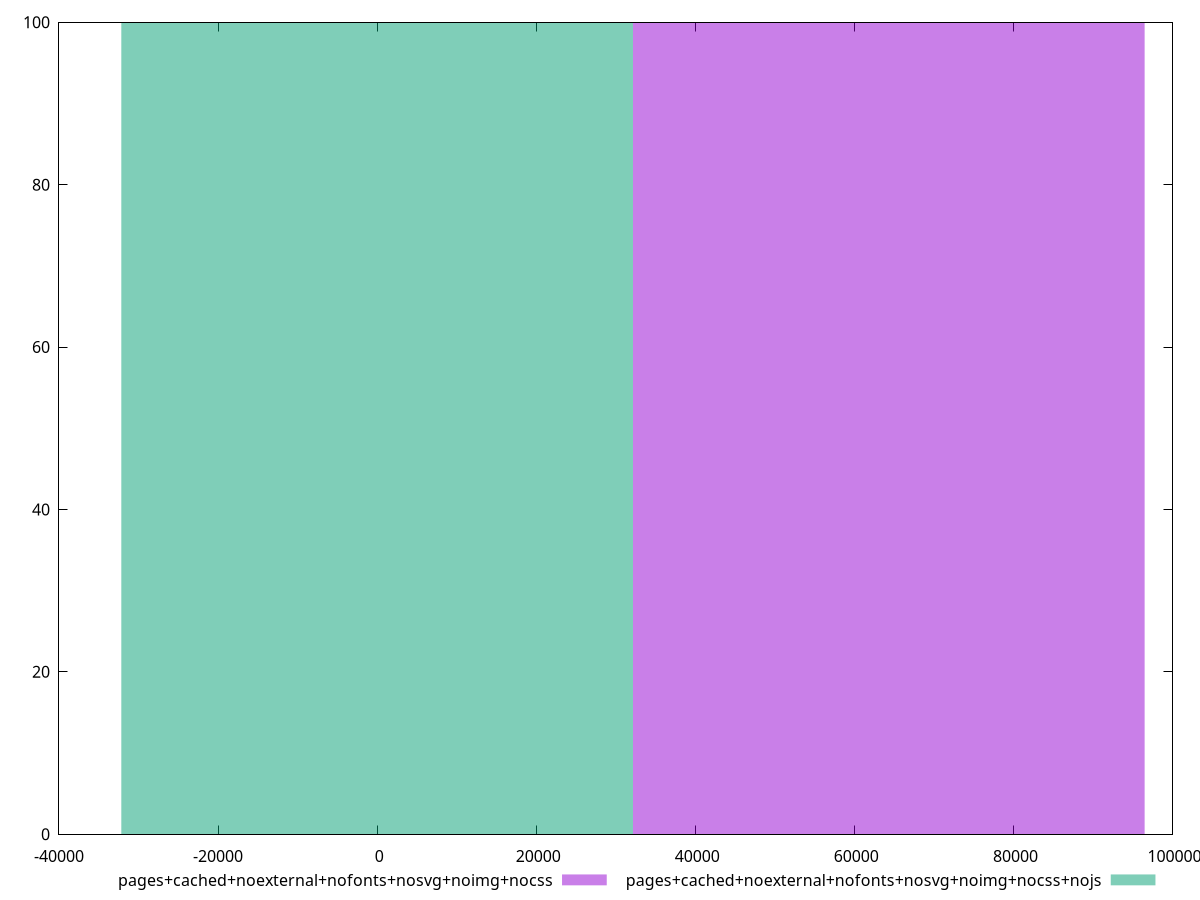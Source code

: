 reset
set terminal svg size 640, 500 enhanced background rgb 'white'
set output "reprap/total-byte-weight/comparison/histogram/12_vs_13.svg"

$pagesCachedNoexternalNofontsNosvgNoimgNocss <<EOF
64330.97518528843 100
EOF

$pagesCachedNoexternalNofontsNosvgNoimgNocssNojs <<EOF
0 100
EOF

set key outside below
set boxwidth 64330.97518528843
set yrange [0:100]
set style fill transparent solid 0.5 noborder

plot \
  $pagesCachedNoexternalNofontsNosvgNoimgNocss title "pages+cached+noexternal+nofonts+nosvg+noimg+nocss" with boxes, \
  $pagesCachedNoexternalNofontsNosvgNoimgNocssNojs title "pages+cached+noexternal+nofonts+nosvg+noimg+nocss+nojs" with boxes, \


reset